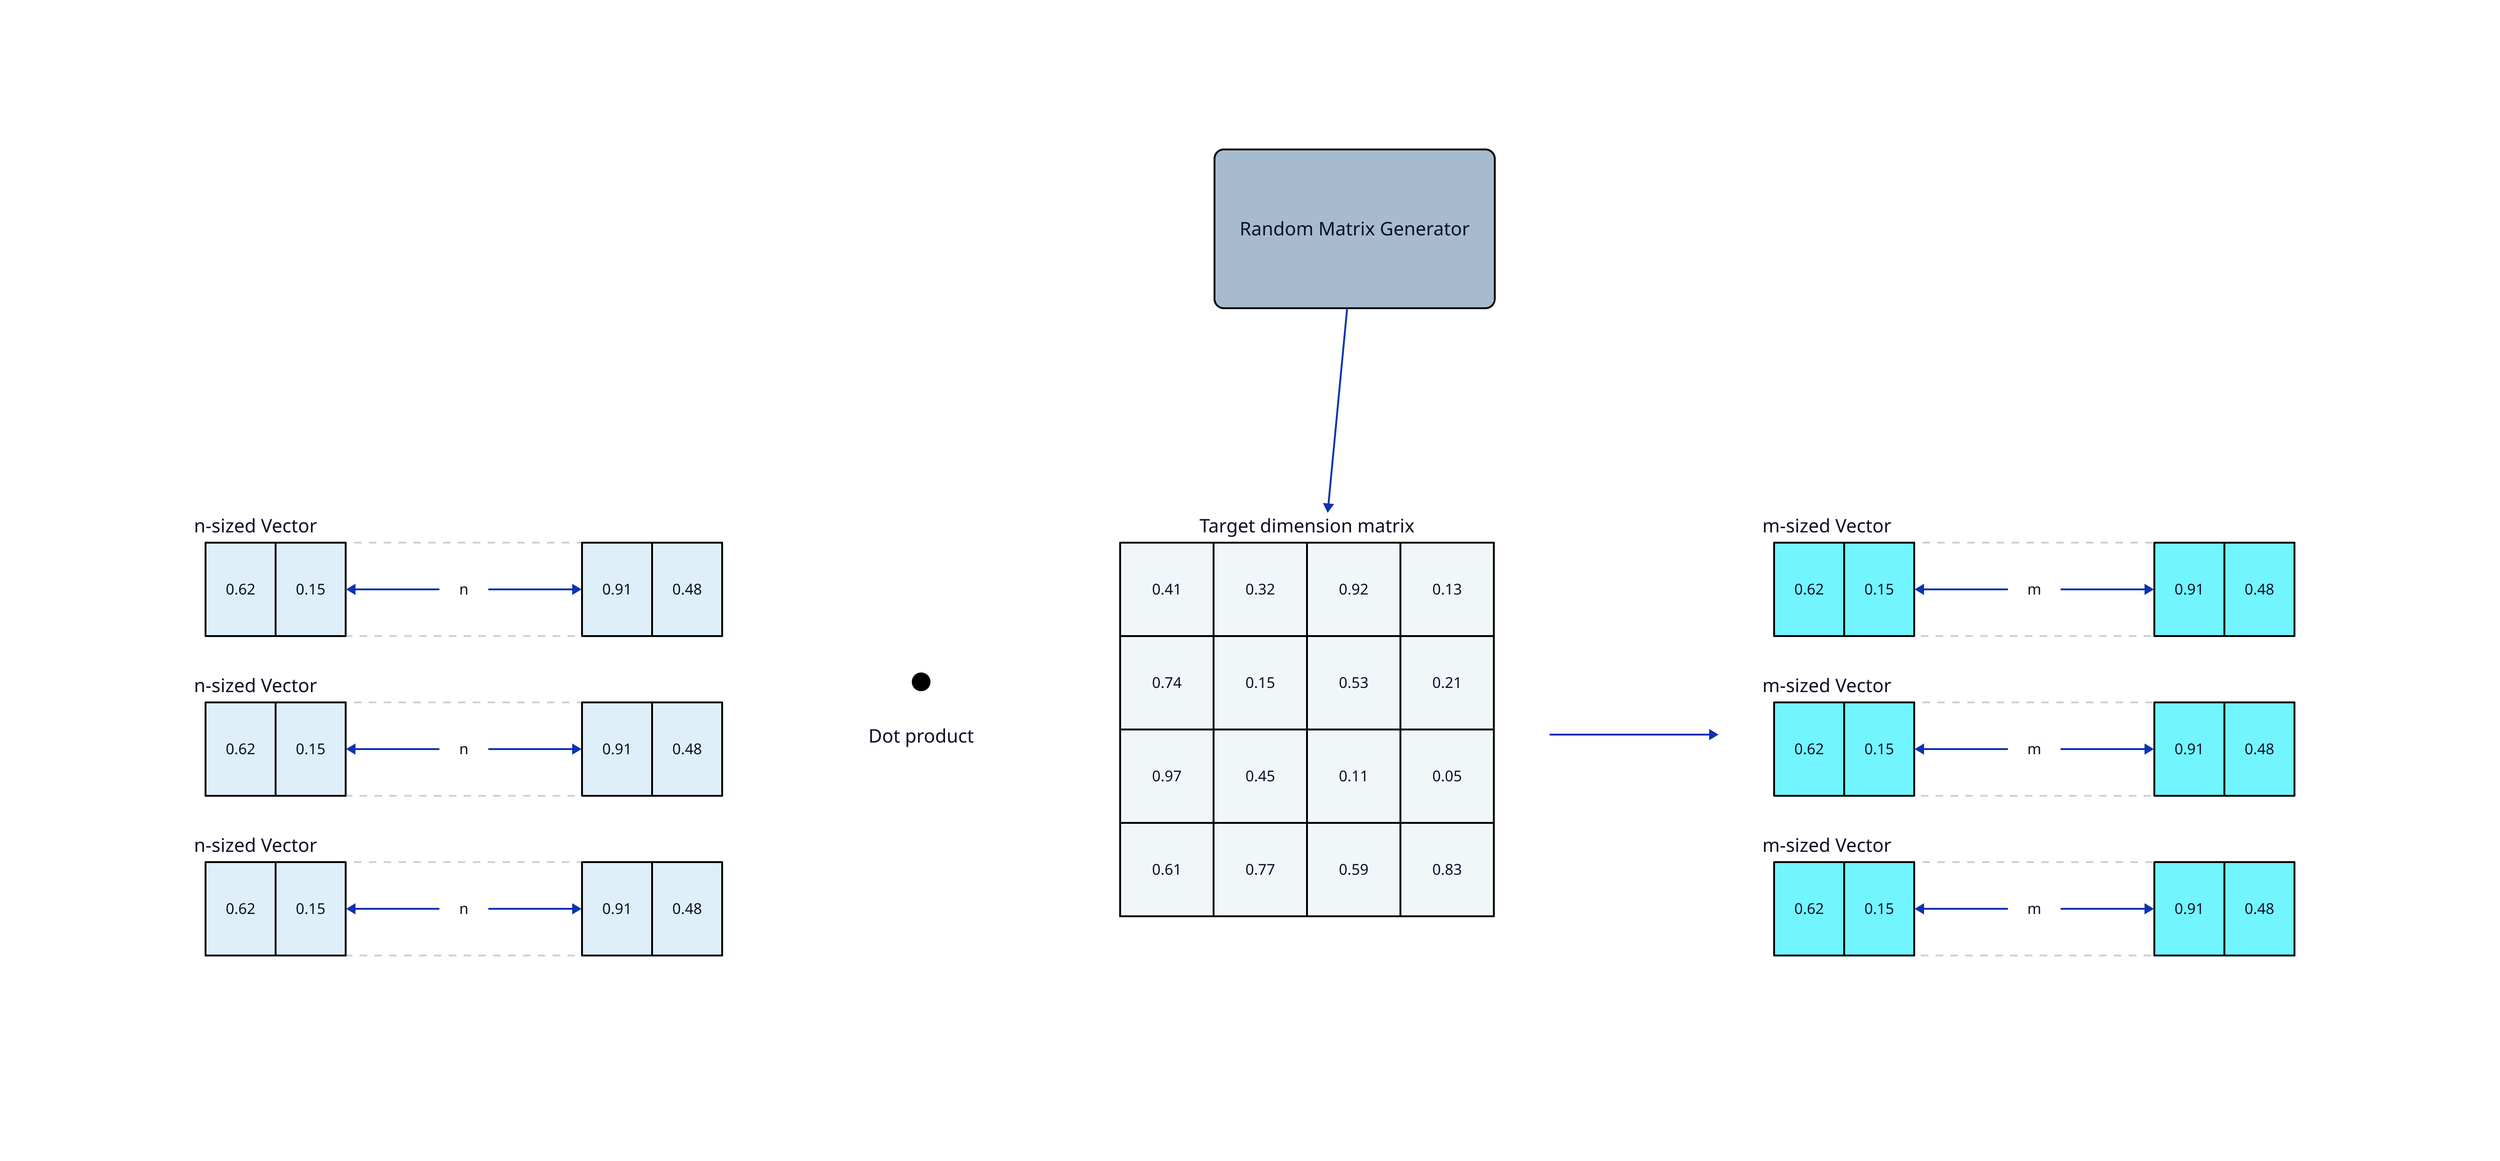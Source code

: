 classes: {
  empty: {
    label: ""
    style: {
      fill: transparent
      stroke-width: 0
    }
  }
  text: {
    style: {
      fill: transparent
      stroke-width: 0
    }
  }
  cluster: {
    style: {
      fill: transparent
      stroke-dash: 4
      stroke: "#C6D3DF"
    }
  }
  grid: {
    grid-columns: 1
    label: ""
    style: {
      fill: white
      stroke-width: 0
    }
  }
  row: {
    grid-rows: 1
    label: ""
    style: {
      fill: transparent
      stroke-width: 0
    }
  }
}

vars: {
  left-cluster: {
    label: "n-sized Vector"
    class: cluster
    0*.style.fill: "#DFEFFA"
    0*.style.stroke: black
    grid-rows: 1
    grid-gap: 0
    label.near: outside-top-left

    "0.62"
    "0.15"
    empty1.class: empty
    n.class: text
    empty2.class: empty
    "0.91"
    "0.48"

    "0.15" <- n -> "0.91"
  }
  right-cluster: {
    label: "m-sized Vector"
    class: cluster
    0*.style.fill: "#72F5FF"
    0*.style.stroke: black
    grid-rows: 1
    grid-gap: 0
    label.near: outside-top-left

    "0.62"
    "0.15"
    empyt1.class: empty
    m.class: text
    empty2.class: empty
    "0.91"
    "0.48"

    "0.15" <- m -> "0.91"
  }
}

grid-rows: 2

top-row: {
  class: row
  empty.class: empty
  empty.width: 1100

  Random Matrix Generator: {
    width: 300
    height: 170
    style.font-size: 20
    style.fill: "#A7BBCF"
    style.stroke: black
    style.border-radius: 10
  }
}

bottom-row: {
  class: row
  left-grid: {
    class: grid

    1: ${left-cluster}
    2: ${left-cluster}
    3: ${left-cluster}
  }

  dot-container: {
    class: empty
    grid-columns: 1
    empty1.class: empty
    dot: Dot product{
      class: text
      circle: "" {
        shape: circle
        style.fill: black
        style.stroke-width: 0
        width: 20
        height: 20
      }
      label.near: outside-bottom-center
    }
  }

  matrix-container: {
    class: empty
    grid-columns: 1
    matrix: Target dimension matrix {
      label.near: outside-top-center
      grid-rows: 4
      grid-gap: 0
      *.width: 100
      *.height: 100
      *.style.fill: "#F1F6F9"
      *.style.stroke: black
      "0.41"
      "0.32"
      "0.92"
      "0.13"

      "0.74"
      "0.15"
      "0.53"
      "0.21"

      "0.97"
      "0.45"
      "0.11"
      "0.05"

      "0.61"
      "0.77"
      "0.59"
      "0.83"
    }
  }

  empty.class: empty

  right-grid: {
    class: grid

    1: ${right-cluster}
    2: ${right-cluster}
    3: ${right-cluster}
  }

  matrix-container -> right-grid
}

top-row.Random Matrix Generator -> bottom-row.matrix-container.matrix
